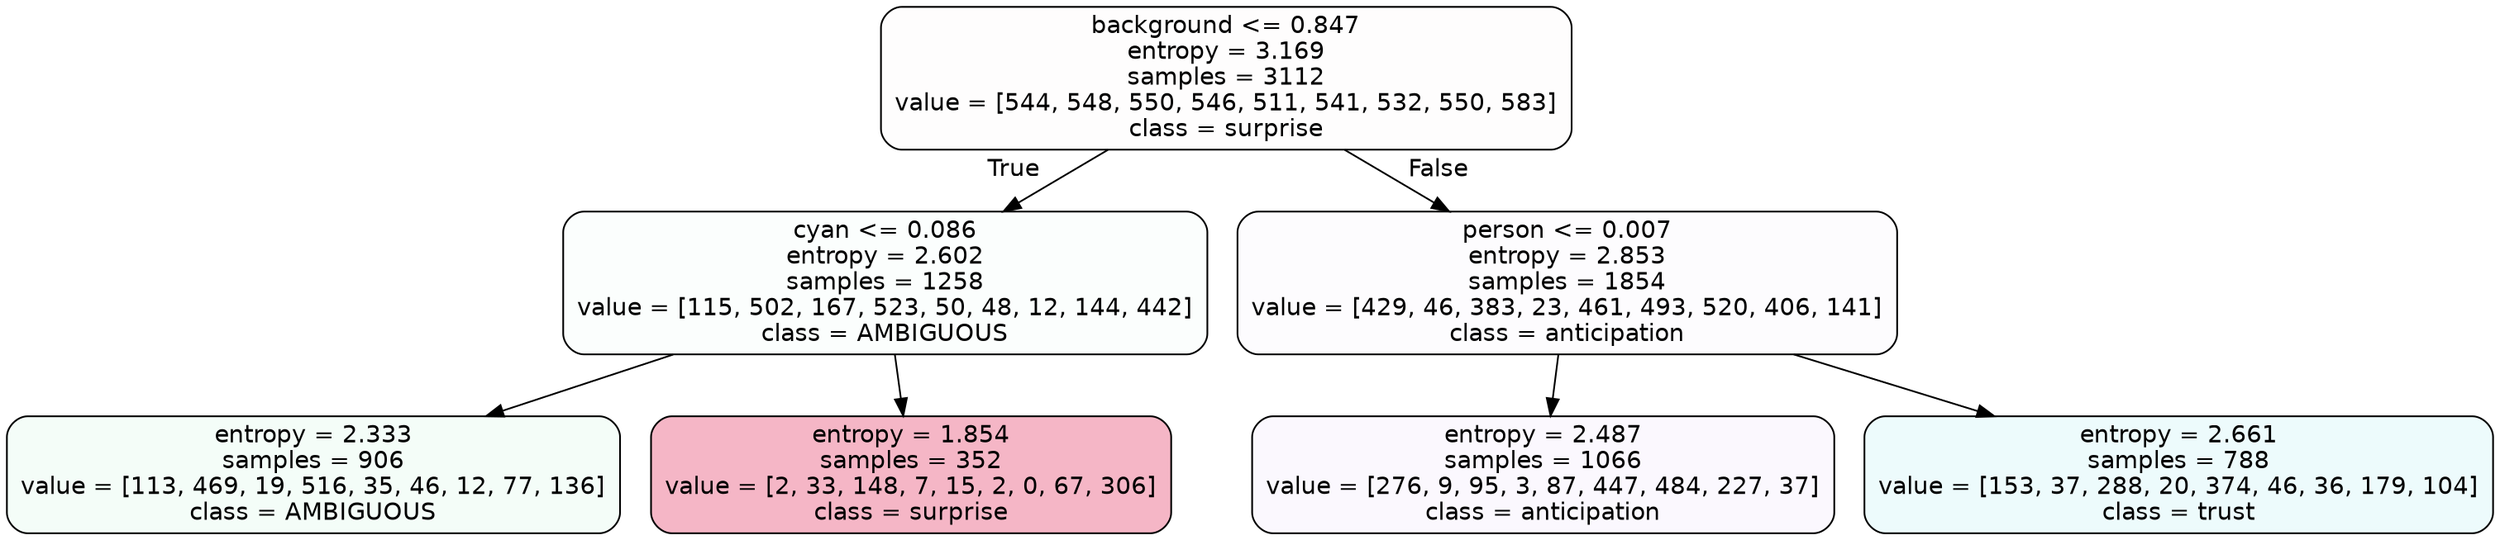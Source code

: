 digraph Tree {
node [shape=box, style="filled, rounded", color="black", fontname=helvetica] ;
edge [fontname=helvetica] ;
0 [label="background <= 0.847\nentropy = 3.169\nsamples = 3112\nvalue = [544, 548, 550, 546, 511, 541, 532, 550, 583]\nclass = surprise", fillcolor="#e5396402"] ;
1 [label="cyan <= 0.086\nentropy = 2.602\nsamples = 1258\nvalue = [115, 502, 167, 523, 50, 48, 12, 144, 442]\nclass = AMBIGUOUS", fillcolor="#39e58104"] ;
0 -> 1 [labeldistance=2.5, labelangle=45, headlabel="True"] ;
2 [label="entropy = 2.333\nsamples = 906\nvalue = [113, 469, 19, 516, 35, 46, 12, 77, 136]\nclass = AMBIGUOUS", fillcolor="#39e5810d"] ;
1 -> 2 ;
3 [label="entropy = 1.854\nsamples = 352\nvalue = [2, 33, 148, 7, 15, 2, 0, 67, 306]\nclass = surprise", fillcolor="#e539645d"] ;
1 -> 3 ;
4 [label="person <= 0.007\nentropy = 2.853\nsamples = 1854\nvalue = [429, 46, 383, 23, 461, 493, 520, 406, 141]\nclass = anticipation", fillcolor="#8139e503"] ;
0 -> 4 [labeldistance=2.5, labelangle=-45, headlabel="False"] ;
5 [label="entropy = 2.487\nsamples = 1066\nvalue = [276, 9, 95, 3, 87, 447, 484, 227, 37]\nclass = anticipation", fillcolor="#8139e508"] ;
4 -> 5 ;
6 [label="entropy = 2.661\nsamples = 788\nvalue = [153, 37, 288, 20, 374, 46, 36, 179, 104]\nclass = trust", fillcolor="#39d7e517"] ;
4 -> 6 ;
}